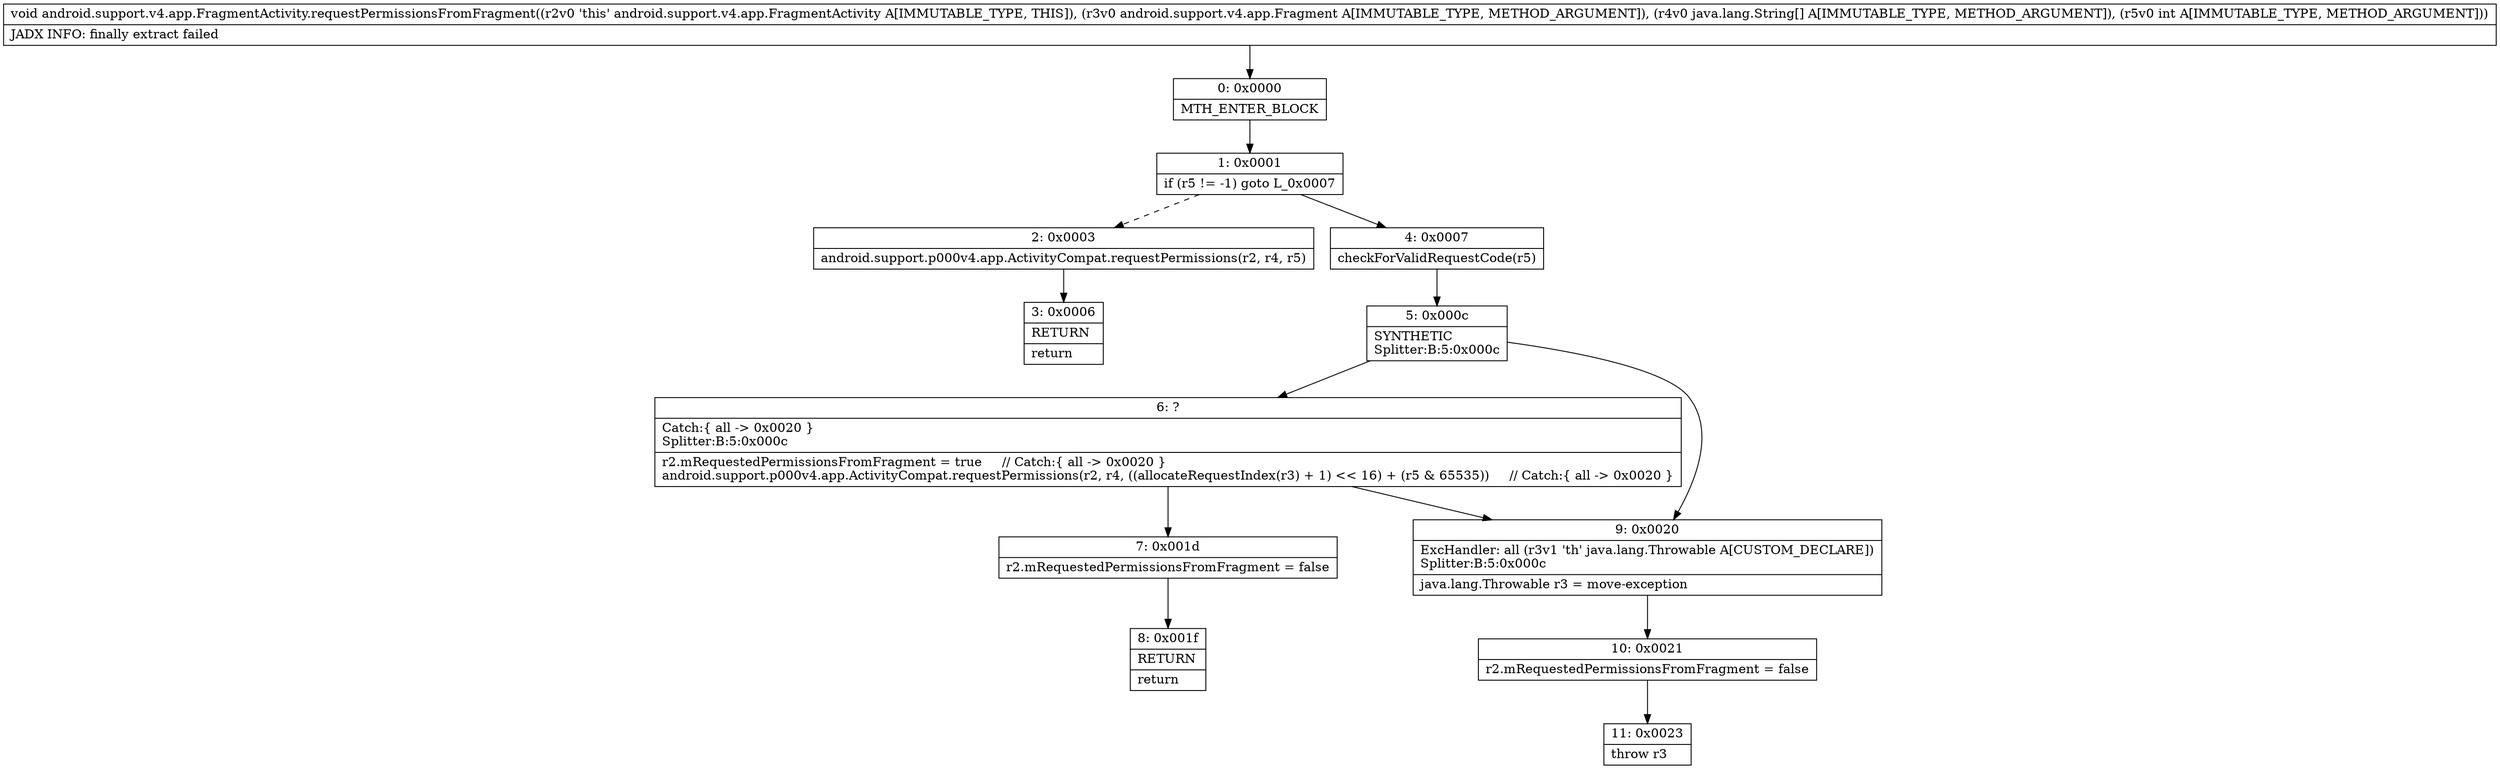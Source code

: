 digraph "CFG forandroid.support.v4.app.FragmentActivity.requestPermissionsFromFragment(Landroid\/support\/v4\/app\/Fragment;[Ljava\/lang\/String;I)V" {
Node_0 [shape=record,label="{0\:\ 0x0000|MTH_ENTER_BLOCK\l}"];
Node_1 [shape=record,label="{1\:\ 0x0001|if (r5 != \-1) goto L_0x0007\l}"];
Node_2 [shape=record,label="{2\:\ 0x0003|android.support.p000v4.app.ActivityCompat.requestPermissions(r2, r4, r5)\l}"];
Node_3 [shape=record,label="{3\:\ 0x0006|RETURN\l|return\l}"];
Node_4 [shape=record,label="{4\:\ 0x0007|checkForValidRequestCode(r5)\l}"];
Node_5 [shape=record,label="{5\:\ 0x000c|SYNTHETIC\lSplitter:B:5:0x000c\l}"];
Node_6 [shape=record,label="{6\:\ ?|Catch:\{ all \-\> 0x0020 \}\lSplitter:B:5:0x000c\l|r2.mRequestedPermissionsFromFragment = true     \/\/ Catch:\{ all \-\> 0x0020 \}\landroid.support.p000v4.app.ActivityCompat.requestPermissions(r2, r4, ((allocateRequestIndex(r3) + 1) \<\< 16) + (r5 & 65535))     \/\/ Catch:\{ all \-\> 0x0020 \}\l}"];
Node_7 [shape=record,label="{7\:\ 0x001d|r2.mRequestedPermissionsFromFragment = false\l}"];
Node_8 [shape=record,label="{8\:\ 0x001f|RETURN\l|return\l}"];
Node_9 [shape=record,label="{9\:\ 0x0020|ExcHandler: all (r3v1 'th' java.lang.Throwable A[CUSTOM_DECLARE])\lSplitter:B:5:0x000c\l|java.lang.Throwable r3 = move\-exception\l}"];
Node_10 [shape=record,label="{10\:\ 0x0021|r2.mRequestedPermissionsFromFragment = false\l}"];
Node_11 [shape=record,label="{11\:\ 0x0023|throw r3\l}"];
MethodNode[shape=record,label="{void android.support.v4.app.FragmentActivity.requestPermissionsFromFragment((r2v0 'this' android.support.v4.app.FragmentActivity A[IMMUTABLE_TYPE, THIS]), (r3v0 android.support.v4.app.Fragment A[IMMUTABLE_TYPE, METHOD_ARGUMENT]), (r4v0 java.lang.String[] A[IMMUTABLE_TYPE, METHOD_ARGUMENT]), (r5v0 int A[IMMUTABLE_TYPE, METHOD_ARGUMENT]))  | JADX INFO: finally extract failed\l}"];
MethodNode -> Node_0;
Node_0 -> Node_1;
Node_1 -> Node_2[style=dashed];
Node_1 -> Node_4;
Node_2 -> Node_3;
Node_4 -> Node_5;
Node_5 -> Node_6;
Node_5 -> Node_9;
Node_6 -> Node_7;
Node_6 -> Node_9;
Node_7 -> Node_8;
Node_9 -> Node_10;
Node_10 -> Node_11;
}

